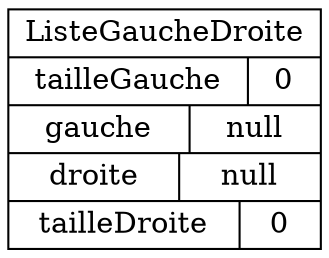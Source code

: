 digraph "leftRightList00" {
graph ["rankdir"="LR","compound"="true"]
"" ["shape"="record","label"="<_C>ListeGaucheDroite|{tailleGauche|0}|{gauche|null}|{droite|null}|{tailleDroite|0}","style"="filled","fillcolor"="white"]
}
